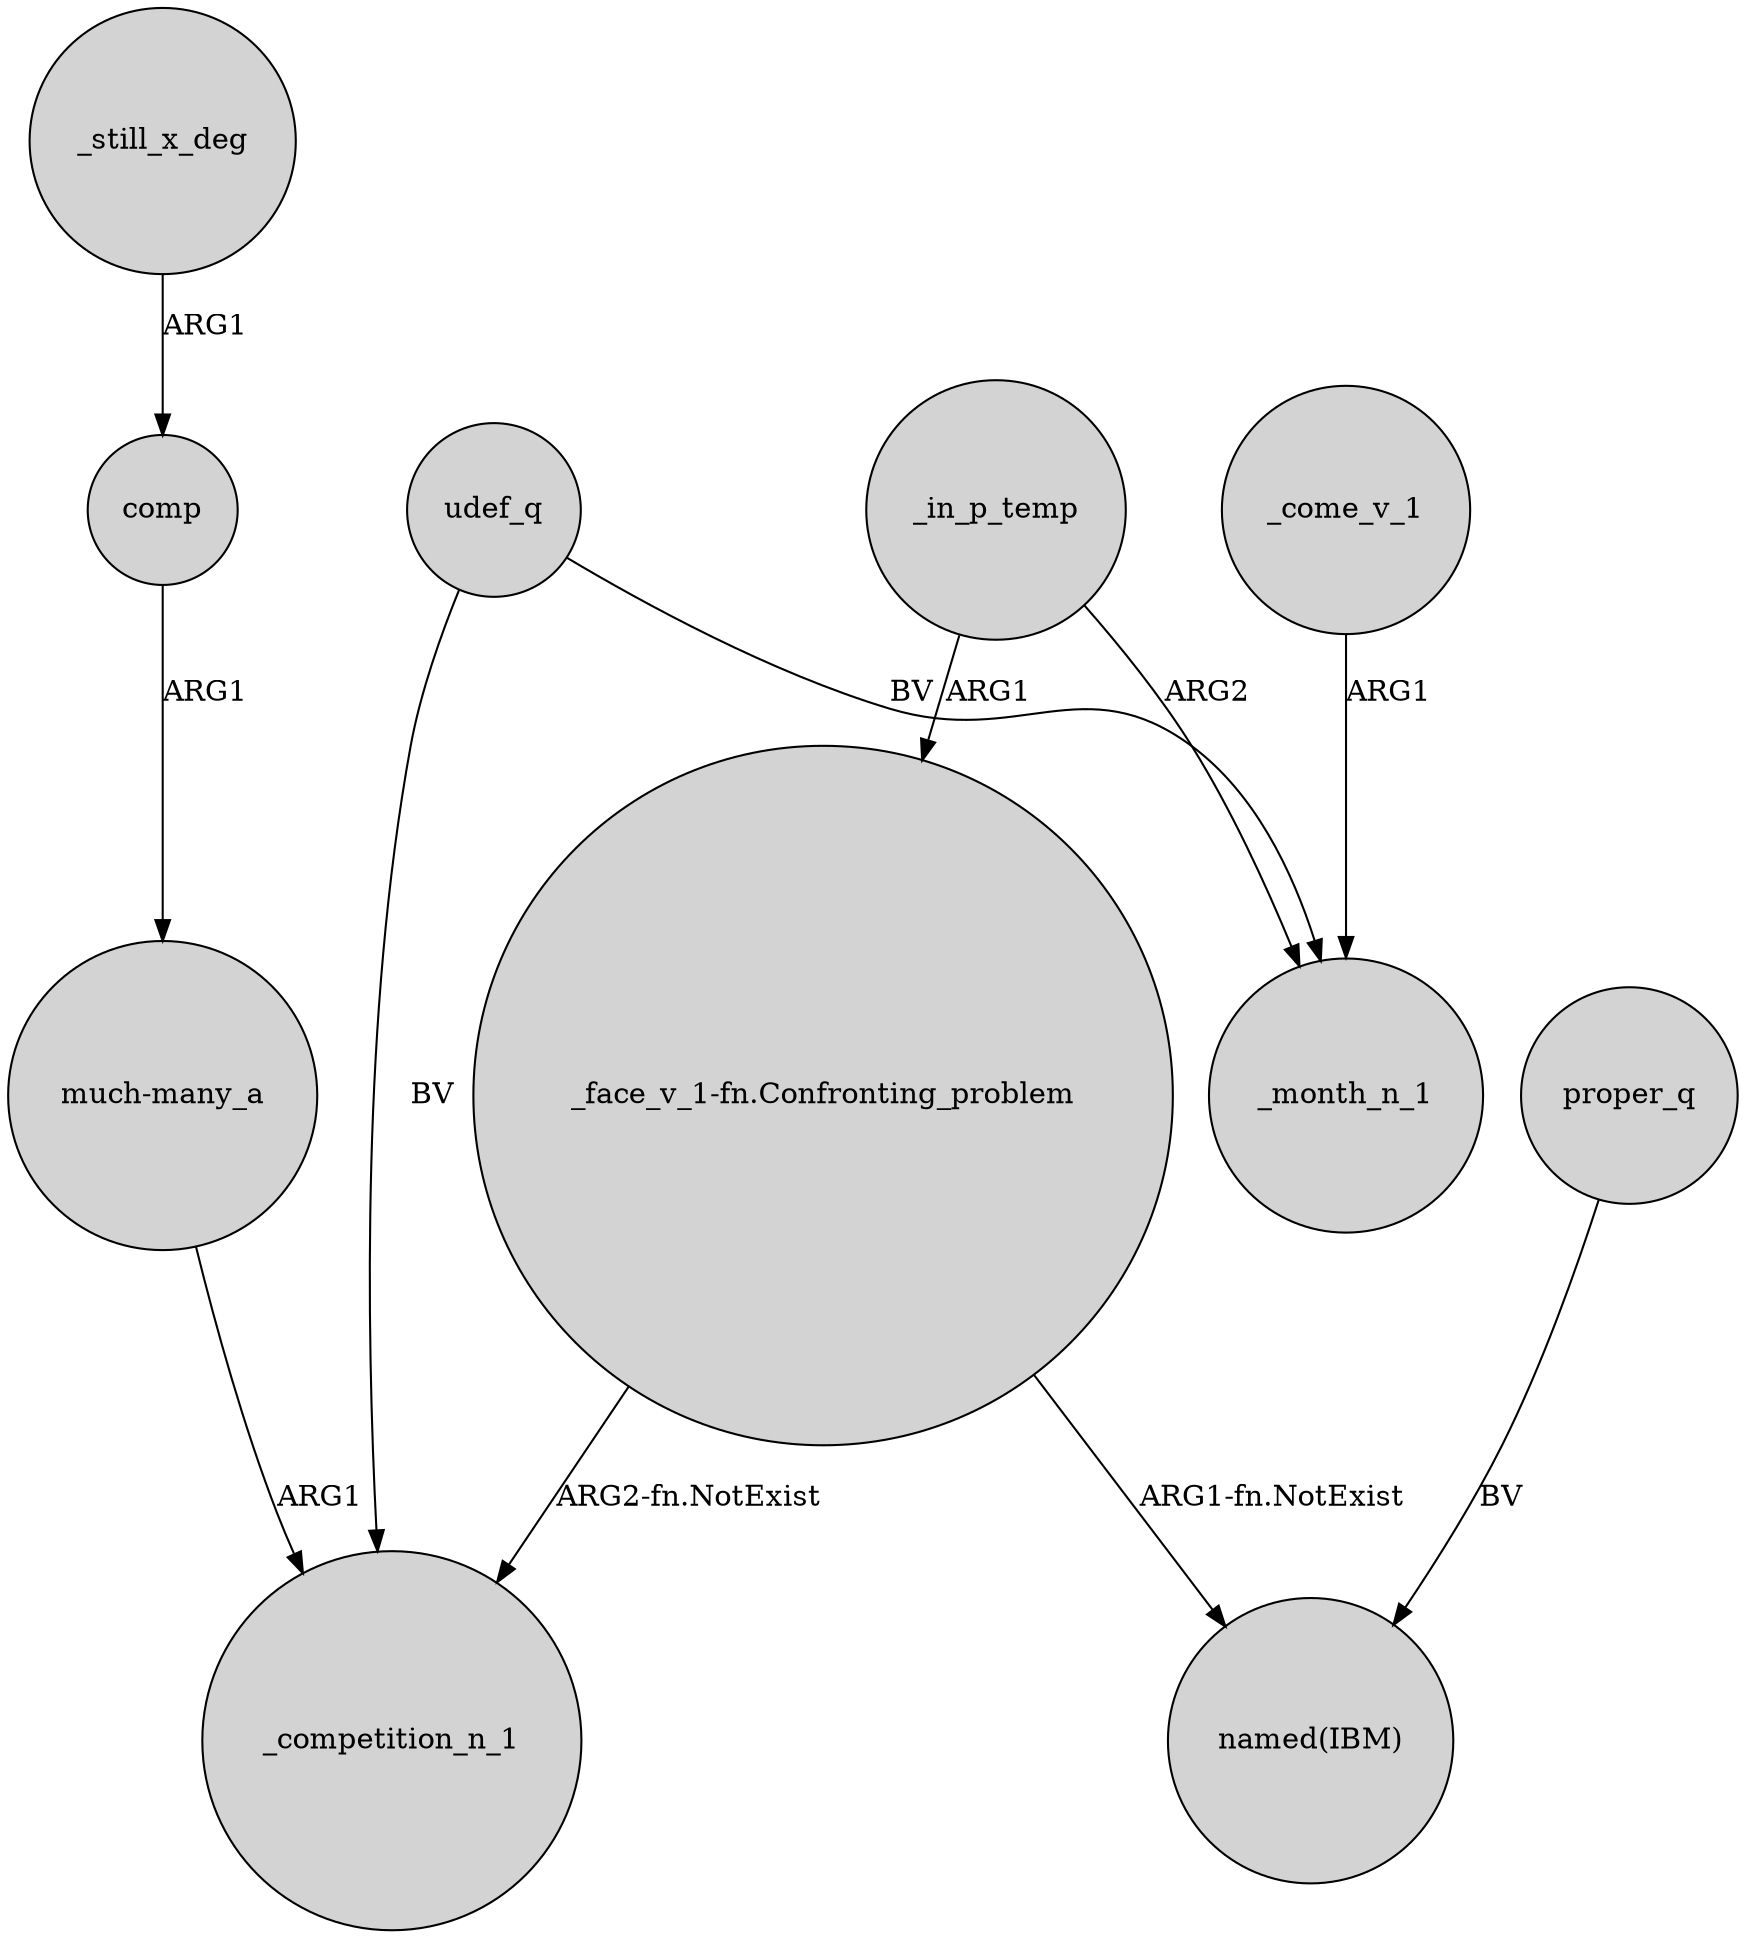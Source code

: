digraph {
	node [shape=circle style=filled]
	_still_x_deg -> comp [label=ARG1]
	comp -> "much-many_a" [label=ARG1]
	proper_q -> "named(IBM)" [label=BV]
	udef_q -> _competition_n_1 [label=BV]
	"much-many_a" -> _competition_n_1 [label=ARG1]
	"_face_v_1-fn.Confronting_problem" -> _competition_n_1 [label="ARG2-fn.NotExist"]
	udef_q -> _month_n_1 [label=BV]
	"_face_v_1-fn.Confronting_problem" -> "named(IBM)" [label="ARG1-fn.NotExist"]
	_in_p_temp -> "_face_v_1-fn.Confronting_problem" [label=ARG1]
	_come_v_1 -> _month_n_1 [label=ARG1]
	_in_p_temp -> _month_n_1 [label=ARG2]
}
